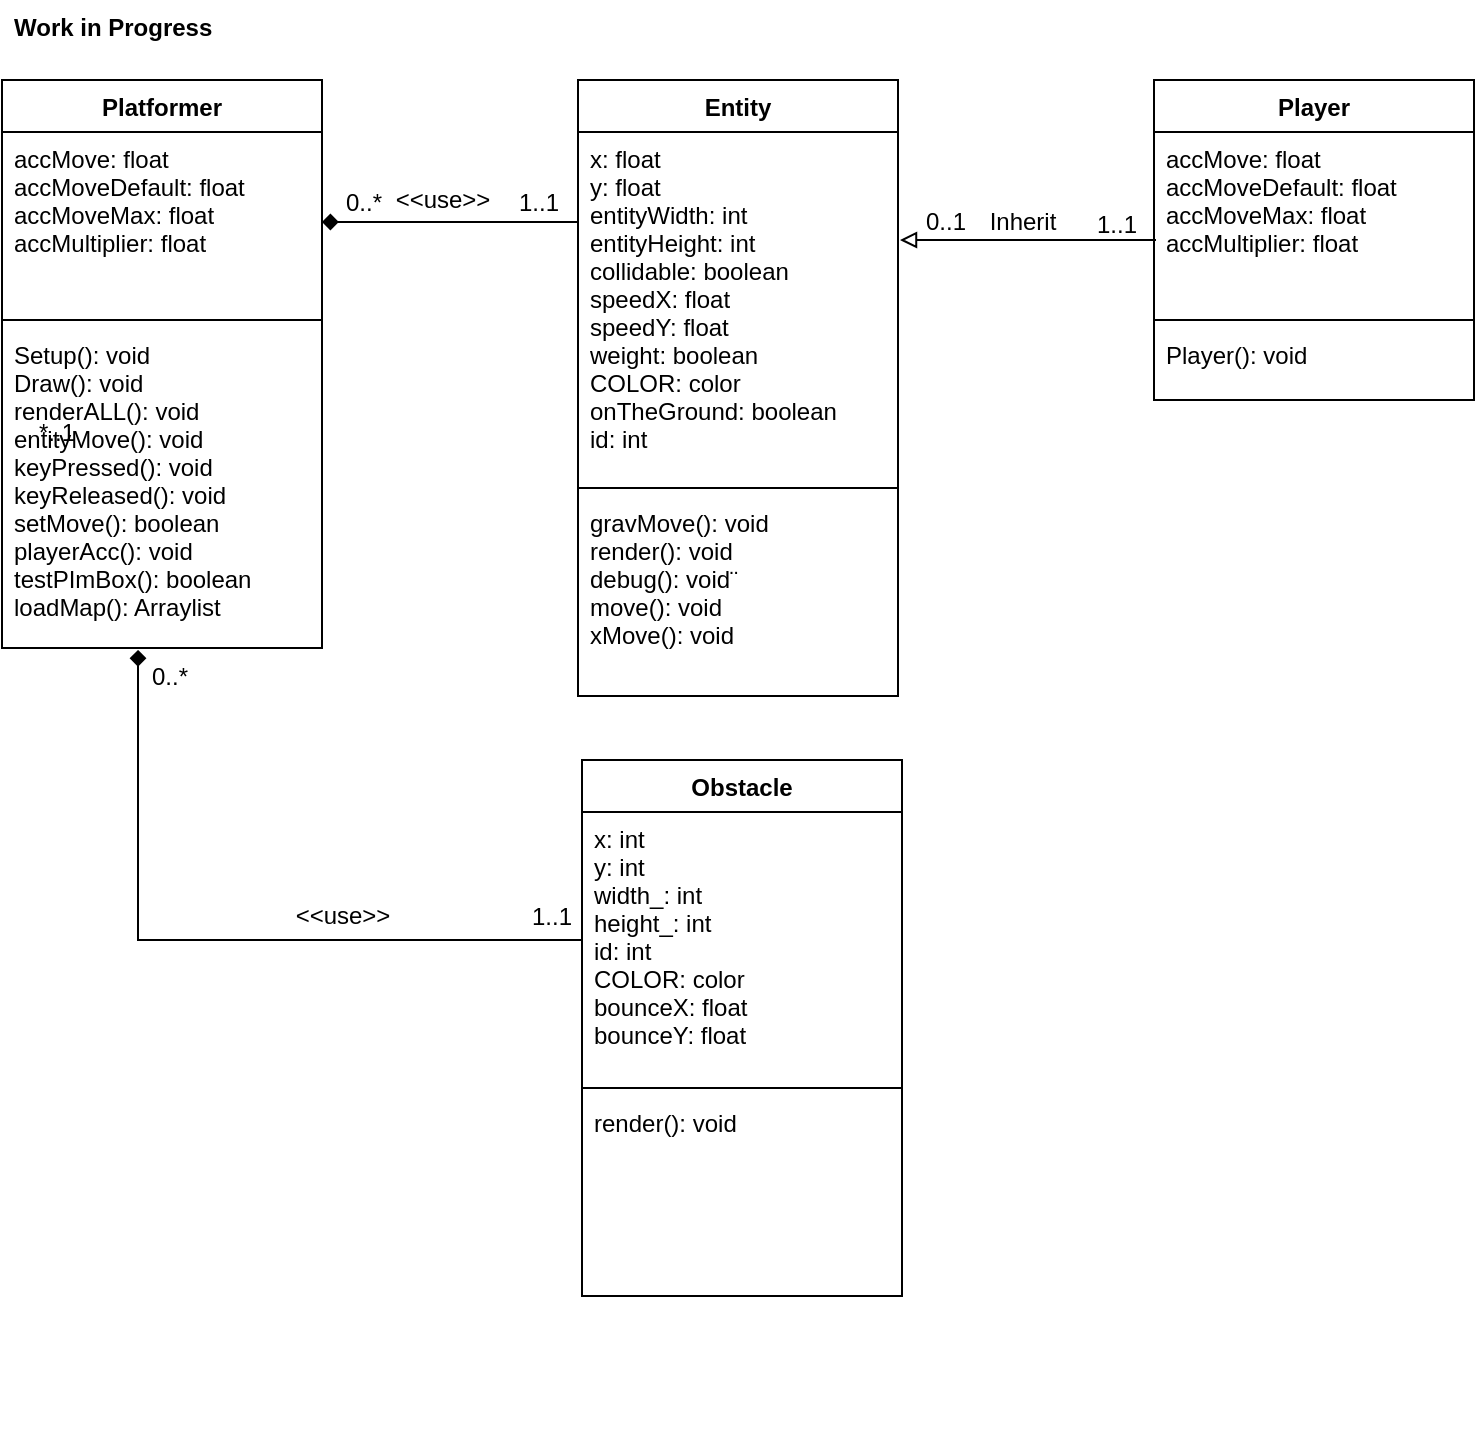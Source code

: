 <mxfile version="12.8.2" type="google"><diagram id="C5RBs43oDa-KdzZeNtuy" name="ClassDiagram"><mxGraphModel dx="868" dy="460" grid="1" gridSize="10" guides="1" tooltips="1" connect="1" arrows="1" fold="1" page="1" pageScale="1" pageWidth="827" pageHeight="1169" math="0" shadow="0"><root><mxCell id="WIyWlLk6GJQsqaUBKTNV-0"/><mxCell id="WIyWlLk6GJQsqaUBKTNV-1" parent="WIyWlLk6GJQsqaUBKTNV-0"/><mxCell id="zkfFHV4jXpPFQw0GAbJ--0" value="Entity" style="swimlane;fontStyle=1;align=center;verticalAlign=top;childLayout=stackLayout;horizontal=1;startSize=26;horizontalStack=0;resizeParent=1;resizeLast=0;collapsible=1;marginBottom=0;rounded=0;shadow=0;strokeWidth=1;" parent="WIyWlLk6GJQsqaUBKTNV-1" vertex="1"><mxGeometry x="298" y="50" width="160" height="308" as="geometry"><mxRectangle x="230" y="140" width="160" height="26" as="alternateBounds"/></mxGeometry></mxCell><mxCell id="zkfFHV4jXpPFQw0GAbJ--1" value="x: float&#10;y: float&#10;entityWidth: int&#10;entityHeight: int&#10;collidable: boolean&#10;speedX: float&#10;speedY: float&#10;weight: boolean&#10;COLOR: color&#10;onTheGround: boolean&#10;id: int&#10;&#10;" style="text;align=left;verticalAlign=top;spacingLeft=4;spacingRight=4;overflow=hidden;rotatable=0;points=[[0,0.5],[1,0.5]];portConstraint=eastwest;" parent="zkfFHV4jXpPFQw0GAbJ--0" vertex="1"><mxGeometry y="26" width="160" height="174" as="geometry"/></mxCell><mxCell id="zkfFHV4jXpPFQw0GAbJ--4" value="" style="line;html=1;strokeWidth=1;align=left;verticalAlign=middle;spacingTop=-1;spacingLeft=3;spacingRight=3;rotatable=0;labelPosition=right;points=[];portConstraint=eastwest;" parent="zkfFHV4jXpPFQw0GAbJ--0" vertex="1"><mxGeometry y="200" width="160" height="8" as="geometry"/></mxCell><mxCell id="d0xvgNEYR4azMvCrobFJ-25" value="gravMove(): void&#10;render(): void&#10;debug(): void¨&#10;move(): void&#10;xMove(): void&#10;" style="text;align=left;verticalAlign=top;spacingLeft=4;spacingRight=4;overflow=hidden;rotatable=0;points=[[0,0.5],[1,0.5]];portConstraint=eastwest;" parent="zkfFHV4jXpPFQw0GAbJ--0" vertex="1"><mxGeometry y="208" width="160" height="100" as="geometry"/></mxCell><mxCell id="zkfFHV4jXpPFQw0GAbJ--17" value="Player" style="swimlane;fontStyle=1;align=center;verticalAlign=top;childLayout=stackLayout;horizontal=1;startSize=26;horizontalStack=0;resizeParent=1;resizeLast=0;collapsible=1;marginBottom=0;rounded=0;shadow=0;strokeWidth=1;" parent="WIyWlLk6GJQsqaUBKTNV-1" vertex="1"><mxGeometry x="586" y="50" width="160" height="160" as="geometry"><mxRectangle x="550" y="140" width="160" height="26" as="alternateBounds"/></mxGeometry></mxCell><mxCell id="d0xvgNEYR4azMvCrobFJ-36" value="accMove: float&#10;accMoveDefault: float&#10;accMoveMax: float&#10;accMultiplier: float" style="text;align=left;verticalAlign=top;spacingLeft=4;spacingRight=4;overflow=hidden;rotatable=0;points=[[0,0.5],[1,0.5]];portConstraint=eastwest;" parent="zkfFHV4jXpPFQw0GAbJ--17" vertex="1"><mxGeometry y="26" width="160" height="90" as="geometry"/></mxCell><mxCell id="zkfFHV4jXpPFQw0GAbJ--23" value="" style="line;html=1;strokeWidth=1;align=left;verticalAlign=middle;spacingTop=-1;spacingLeft=3;spacingRight=3;rotatable=0;labelPosition=right;points=[];portConstraint=eastwest;" parent="zkfFHV4jXpPFQw0GAbJ--17" vertex="1"><mxGeometry y="116" width="160" height="8" as="geometry"/></mxCell><mxCell id="zkfFHV4jXpPFQw0GAbJ--24" value="Player(): void" style="text;align=left;verticalAlign=top;spacingLeft=4;spacingRight=4;overflow=hidden;rotatable=0;points=[[0,0.5],[1,0.5]];portConstraint=eastwest;" parent="zkfFHV4jXpPFQw0GAbJ--17" vertex="1"><mxGeometry y="124" width="160" height="26" as="geometry"/></mxCell><mxCell id="zkfFHV4jXpPFQw0GAbJ--26" value="" style="endArrow=block;shadow=0;strokeWidth=1;strokeColor=#000000;rounded=0;endFill=0;edgeStyle=elbowEdgeStyle;elbow=vertical;flipV=0;flipH=1;" parent="WIyWlLk6GJQsqaUBKTNV-1" source="zkfFHV4jXpPFQw0GAbJ--0" target="zkfFHV4jXpPFQw0GAbJ--17" edge="1"><mxGeometry x="0.5" y="41" relative="1" as="geometry"><mxPoint x="458" y="122" as="sourcePoint"/><mxPoint x="618" y="122" as="targetPoint"/><mxPoint x="-40" y="32" as="offset"/></mxGeometry></mxCell><mxCell id="zkfFHV4jXpPFQw0GAbJ--27" value="0..1" style="resizable=0;align=left;verticalAlign=bottom;labelBackgroundColor=none;fontSize=12;flipV=0;flipH=1;" parent="zkfFHV4jXpPFQw0GAbJ--26" connectable="0" vertex="1"><mxGeometry x="-1" relative="1" as="geometry"><mxPoint x="12" y="-0.33" as="offset"/></mxGeometry></mxCell><mxCell id="zkfFHV4jXpPFQw0GAbJ--28" value="1..1" style="resizable=0;align=right;verticalAlign=bottom;labelBackgroundColor=none;fontSize=12;flipV=0;flipH=1;" parent="zkfFHV4jXpPFQw0GAbJ--26" connectable="0" vertex="1"><mxGeometry x="1" relative="1" as="geometry"><mxPoint x="-7" y="0.9" as="offset"/></mxGeometry></mxCell><mxCell id="zkfFHV4jXpPFQw0GAbJ--29" value="Inherit" style="text;html=1;resizable=0;points=[];;align=center;verticalAlign=middle;labelBackgroundColor=none;rounded=0;shadow=0;strokeWidth=1;fontSize=12;flipV=0;flipH=1;" parent="zkfFHV4jXpPFQw0GAbJ--26" vertex="1" connectable="0"><mxGeometry x="0.5" y="49" relative="1" as="geometry"><mxPoint x="-33.83" y="40" as="offset"/></mxGeometry></mxCell><mxCell id="d0xvgNEYR4azMvCrobFJ-14" value="Platformer" style="swimlane;fontStyle=1;align=center;verticalAlign=top;childLayout=stackLayout;horizontal=1;startSize=26;horizontalStack=0;resizeParent=1;resizeLast=0;collapsible=1;marginBottom=0;rounded=0;shadow=0;strokeWidth=1;" parent="WIyWlLk6GJQsqaUBKTNV-1" vertex="1"><mxGeometry x="10" y="50" width="160" height="284" as="geometry"><mxRectangle x="230" y="140" width="160" height="26" as="alternateBounds"/></mxGeometry></mxCell><mxCell id="d0xvgNEYR4azMvCrobFJ-15" value="accMove: float&#10;accMoveDefault: float&#10;accMoveMax: float&#10;accMultiplier: float" style="text;align=left;verticalAlign=top;spacingLeft=4;spacingRight=4;overflow=hidden;rotatable=0;points=[[0,0.5],[1,0.5]];portConstraint=eastwest;" parent="d0xvgNEYR4azMvCrobFJ-14" vertex="1"><mxGeometry y="26" width="160" height="90" as="geometry"/></mxCell><mxCell id="d0xvgNEYR4azMvCrobFJ-16" value="" style="line;html=1;strokeWidth=1;align=left;verticalAlign=middle;spacingTop=-1;spacingLeft=3;spacingRight=3;rotatable=0;labelPosition=right;points=[];portConstraint=eastwest;" parent="d0xvgNEYR4azMvCrobFJ-14" vertex="1"><mxGeometry y="116" width="160" height="8" as="geometry"/></mxCell><mxCell id="d0xvgNEYR4azMvCrobFJ-22" value="Setup(): void&#10;Draw(): void&#10;renderALL(): void&#10;entityMove(): void&#10;keyPressed(): void&#10;keyReleased(): void&#10;setMove(): boolean&#10;playerAcc(): void&#10;testPImBox(): boolean&#10;loadMap(): Arraylist&#10;" style="text;align=left;verticalAlign=top;spacingLeft=4;spacingRight=4;overflow=hidden;rotatable=0;points=[[0,0.5],[1,0.5]];portConstraint=eastwest;" parent="d0xvgNEYR4azMvCrobFJ-14" vertex="1"><mxGeometry y="124" width="160" height="160" as="geometry"/></mxCell><mxCell id="d0xvgNEYR4azMvCrobFJ-17" value="" style="endArrow=diamond;shadow=0;strokeWidth=1;strokeColor=#000000;rounded=0;endFill=1;edgeStyle=elbowEdgeStyle;elbow=vertical;entryX=1;entryY=0.5;entryDx=0;entryDy=0;" parent="WIyWlLk6GJQsqaUBKTNV-1" edge="1" target="d0xvgNEYR4azMvCrobFJ-15"><mxGeometry x="0.5" y="41" relative="1" as="geometry"><mxPoint x="298" y="121" as="sourcePoint"/><mxPoint x="240" y="170" as="targetPoint"/><mxPoint x="-40" y="32" as="offset"/><Array as="points"><mxPoint x="234" y="121"/></Array></mxGeometry></mxCell><mxCell id="d0xvgNEYR4azMvCrobFJ-18" value="0..*" style="resizable=0;align=left;verticalAlign=bottom;labelBackgroundColor=none;fontSize=12;" parent="d0xvgNEYR4azMvCrobFJ-17" connectable="0" vertex="1"><mxGeometry x="-1" relative="1" as="geometry"><mxPoint x="-118" y="-1" as="offset"/></mxGeometry></mxCell><mxCell id="d0xvgNEYR4azMvCrobFJ-19" value="1..1" style="resizable=0;align=right;verticalAlign=bottom;labelBackgroundColor=none;fontSize=12;" parent="d0xvgNEYR4azMvCrobFJ-17" connectable="0" vertex="1"><mxGeometry x="1" relative="1" as="geometry"><mxPoint x="120" y="-1" as="offset"/></mxGeometry></mxCell><mxCell id="d0xvgNEYR4azMvCrobFJ-20" value="&amp;lt;&amp;lt;use&amp;gt;&amp;gt;" style="text;html=1;resizable=0;points=[];;align=center;verticalAlign=middle;labelBackgroundColor=none;rounded=0;shadow=0;strokeWidth=1;fontSize=12;" parent="d0xvgNEYR4azMvCrobFJ-17" vertex="1" connectable="0"><mxGeometry x="0.5" y="49" relative="1" as="geometry"><mxPoint x="28" y="-60" as="offset"/></mxGeometry></mxCell><mxCell id="d0xvgNEYR4azMvCrobFJ-37" value="Obstacle" style="swimlane;fontStyle=1;align=center;verticalAlign=top;childLayout=stackLayout;horizontal=1;startSize=26;horizontalStack=0;resizeParent=1;resizeLast=0;collapsible=1;marginBottom=0;rounded=0;shadow=0;strokeWidth=1;" parent="WIyWlLk6GJQsqaUBKTNV-1" vertex="1"><mxGeometry x="300" y="390" width="160" height="268" as="geometry"><mxRectangle x="230" y="140" width="160" height="26" as="alternateBounds"/></mxGeometry></mxCell><mxCell id="d0xvgNEYR4azMvCrobFJ-38" value="x: int&#10;y: int&#10;width_: int&#10;height_: int&#10;id: int&#10;COLOR: color&#10;bounceX: float&#10;bounceY: float&#10;" style="text;align=left;verticalAlign=top;spacingLeft=4;spacingRight=4;overflow=hidden;rotatable=0;points=[[0,0.5],[1,0.5]];portConstraint=eastwest;" parent="d0xvgNEYR4azMvCrobFJ-37" vertex="1"><mxGeometry y="26" width="160" height="134" as="geometry"/></mxCell><mxCell id="d0xvgNEYR4azMvCrobFJ-39" value="" style="line;html=1;strokeWidth=1;align=left;verticalAlign=middle;spacingTop=-1;spacingLeft=3;spacingRight=3;rotatable=0;labelPosition=right;points=[];portConstraint=eastwest;" parent="d0xvgNEYR4azMvCrobFJ-37" vertex="1"><mxGeometry y="160" width="160" height="8" as="geometry"/></mxCell><mxCell id="d0xvgNEYR4azMvCrobFJ-40" value="render(): void" style="text;align=left;verticalAlign=top;spacingLeft=4;spacingRight=4;overflow=hidden;rotatable=0;points=[[0,0.5],[1,0.5]];portConstraint=eastwest;" parent="d0xvgNEYR4azMvCrobFJ-37" vertex="1"><mxGeometry y="168" width="160" height="100" as="geometry"/></mxCell><mxCell id="d0xvgNEYR4azMvCrobFJ-42" value="Work in Progress" style="text;align=left;verticalAlign=top;spacingLeft=4;spacingRight=4;overflow=hidden;rotatable=0;points=[[0,0.5],[1,0.5]];portConstraint=eastwest;fontStyle=1" parent="WIyWlLk6GJQsqaUBKTNV-1" vertex="1"><mxGeometry x="10" y="10" width="160" height="30" as="geometry"/></mxCell><mxCell id="TuGOIj8JxXKo9kBevN3P-1" value="" style="endArrow=diamond;shadow=0;strokeWidth=1;strokeColor=#000000;rounded=0;endFill=1;edgeStyle=elbowEdgeStyle;elbow=vertical;entryX=0.425;entryY=1.006;entryDx=0;entryDy=0;entryPerimeter=0;exitX=0;exitY=0.5;exitDx=0;exitDy=0;" edge="1" parent="WIyWlLk6GJQsqaUBKTNV-1" source="d0xvgNEYR4azMvCrobFJ-38" target="d0xvgNEYR4azMvCrobFJ-22"><mxGeometry x="0.5" y="41" relative="1" as="geometry"><mxPoint x="170" y="380" as="sourcePoint"/><mxPoint x="300" y="440" as="targetPoint"/><mxPoint x="-40" y="32" as="offset"/><Array as="points"><mxPoint x="190" y="480"/><mxPoint x="200" y="483"/></Array></mxGeometry></mxCell><mxCell id="TuGOIj8JxXKo9kBevN3P-3" value="*..1" style="resizable=0;align=right;verticalAlign=bottom;labelBackgroundColor=none;fontSize=12;" connectable="0" vertex="1" parent="TuGOIj8JxXKo9kBevN3P-1"><mxGeometry x="1" relative="1" as="geometry"><mxPoint x="-30" y="-100" as="offset"/></mxGeometry></mxCell><mxCell id="TuGOIj8JxXKo9kBevN3P-4" value="&amp;lt;&amp;lt;use&amp;gt;&amp;gt;" style="text;html=1;resizable=0;points=[];;align=center;verticalAlign=middle;labelBackgroundColor=none;rounded=0;shadow=0;strokeWidth=1;fontSize=12;" vertex="1" connectable="0" parent="TuGOIj8JxXKo9kBevN3P-1"><mxGeometry x="0.5" y="49" relative="1" as="geometry"><mxPoint x="151" y="40" as="offset"/></mxGeometry></mxCell><mxCell id="TuGOIj8JxXKo9kBevN3P-5" value="0..*" style="resizable=0;align=left;verticalAlign=bottom;labelBackgroundColor=none;fontSize=12;" connectable="0" vertex="1" parent="WIyWlLk6GJQsqaUBKTNV-1"><mxGeometry x="470" y="610" as="geometry"><mxPoint x="-387" y="-253" as="offset"/></mxGeometry></mxCell><mxCell id="TuGOIj8JxXKo9kBevN3P-6" value="1..1" style="resizable=0;align=left;verticalAlign=bottom;labelBackgroundColor=none;fontSize=12;" connectable="0" vertex="1" parent="WIyWlLk6GJQsqaUBKTNV-1"><mxGeometry x="660" y="730" as="geometry"><mxPoint x="-387" y="-253" as="offset"/></mxGeometry></mxCell></root></mxGraphModel></diagram></mxfile>